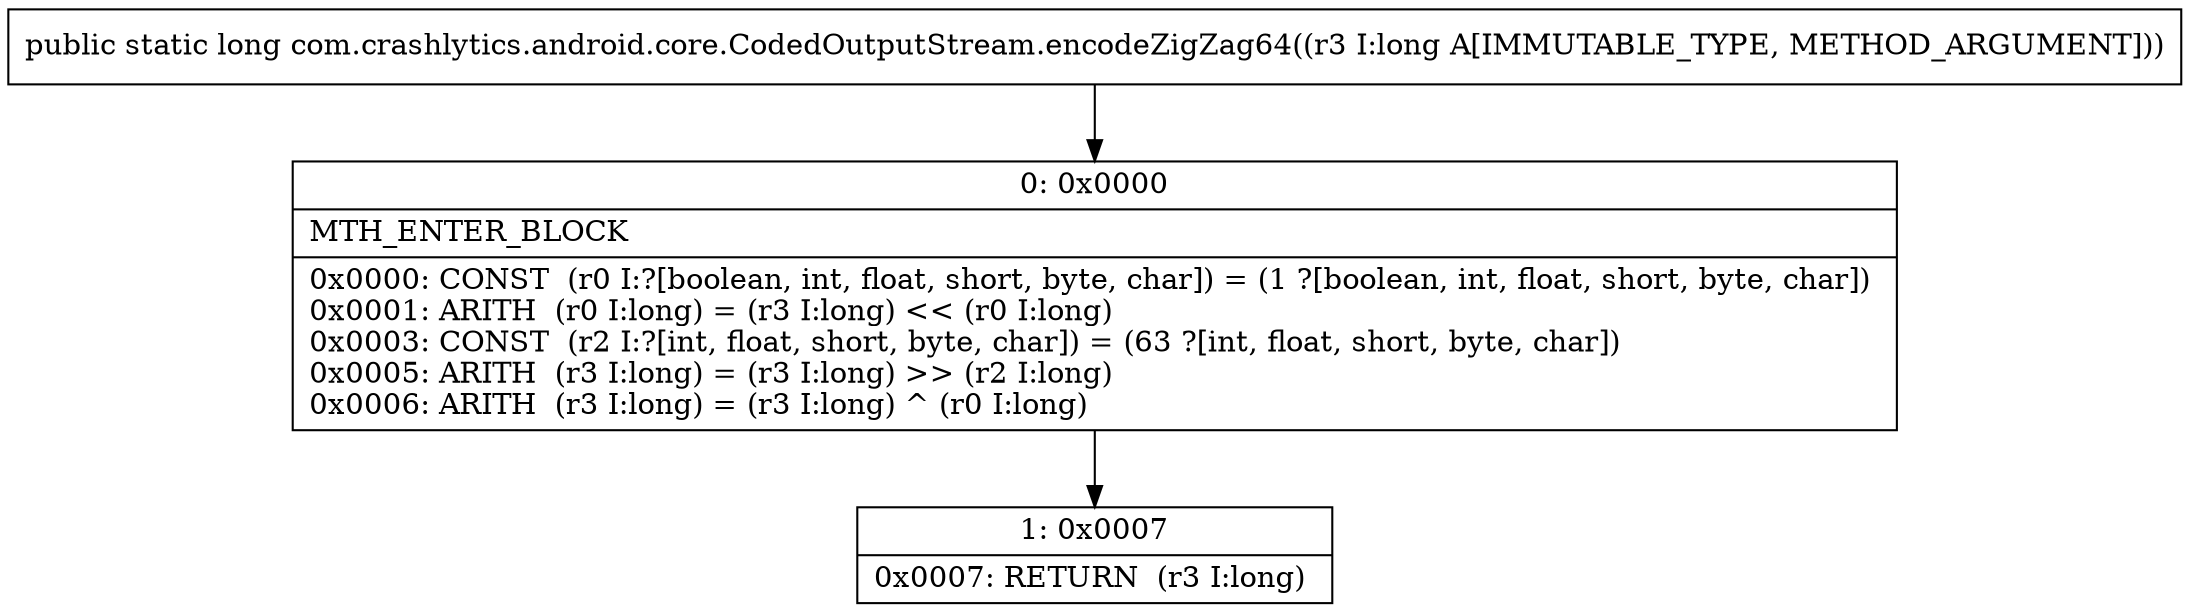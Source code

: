digraph "CFG forcom.crashlytics.android.core.CodedOutputStream.encodeZigZag64(J)J" {
Node_0 [shape=record,label="{0\:\ 0x0000|MTH_ENTER_BLOCK\l|0x0000: CONST  (r0 I:?[boolean, int, float, short, byte, char]) = (1 ?[boolean, int, float, short, byte, char]) \l0x0001: ARITH  (r0 I:long) = (r3 I:long) \<\< (r0 I:long) \l0x0003: CONST  (r2 I:?[int, float, short, byte, char]) = (63 ?[int, float, short, byte, char]) \l0x0005: ARITH  (r3 I:long) = (r3 I:long) \>\> (r2 I:long) \l0x0006: ARITH  (r3 I:long) = (r3 I:long) ^ (r0 I:long) \l}"];
Node_1 [shape=record,label="{1\:\ 0x0007|0x0007: RETURN  (r3 I:long) \l}"];
MethodNode[shape=record,label="{public static long com.crashlytics.android.core.CodedOutputStream.encodeZigZag64((r3 I:long A[IMMUTABLE_TYPE, METHOD_ARGUMENT])) }"];
MethodNode -> Node_0;
Node_0 -> Node_1;
}

